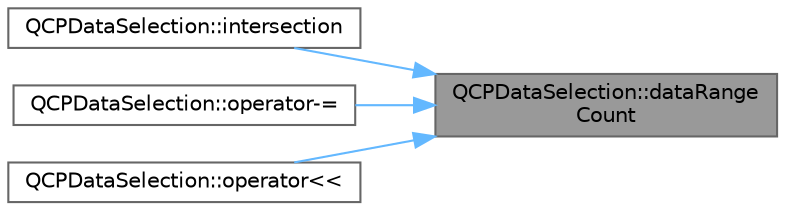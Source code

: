 digraph "QCPDataSelection::dataRangeCount"
{
 // LATEX_PDF_SIZE
  bgcolor="transparent";
  edge [fontname=Helvetica,fontsize=10,labelfontname=Helvetica,labelfontsize=10];
  node [fontname=Helvetica,fontsize=10,shape=box,height=0.2,width=0.4];
  rankdir="RL";
  Node1 [label="QCPDataSelection::dataRange\lCount",height=0.2,width=0.4,color="gray40", fillcolor="grey60", style="filled", fontcolor="black",tooltip=" "];
  Node1 -> Node2 [dir="back",color="steelblue1",style="solid"];
  Node2 [label="QCPDataSelection::intersection",height=0.2,width=0.4,color="grey40", fillcolor="white", style="filled",URL="$class_q_c_p_data_selection.html#af296ec5a948656c1d1ecb7b2970d2a24",tooltip=" "];
  Node1 -> Node3 [dir="back",color="steelblue1",style="solid"];
  Node3 [label="QCPDataSelection::operator-=",height=0.2,width=0.4,color="grey40", fillcolor="white", style="filled",URL="$class_q_c_p_data_selection.html#a66f9fab70b026baa64bf8e52fe5de07e",tooltip=" "];
  Node1 -> Node4 [dir="back",color="steelblue1",style="solid"];
  Node4 [label="QCPDataSelection::operator\<\<",height=0.2,width=0.4,color="grey40", fillcolor="white", style="filled",URL="$class_q_c_p_data_selection.html#aed65b8988afe6b03adeadf5edf663670",tooltip=" "];
}

